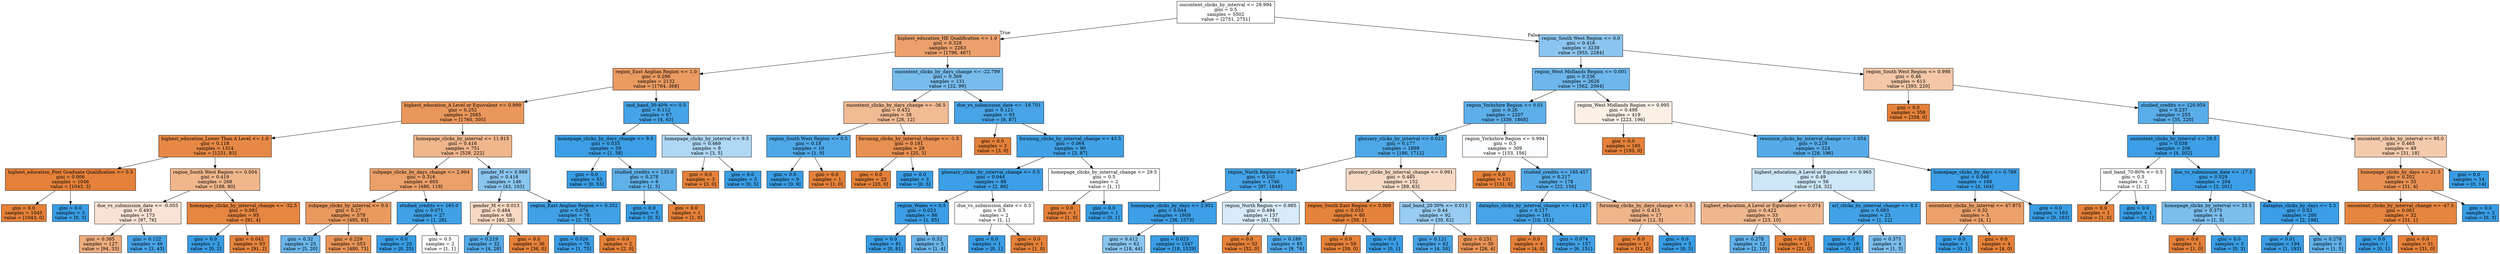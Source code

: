 digraph Tree {
node [shape=box, style="filled", color="black"] ;
0 [label="oucontent_clicks_by_interval <= 28.994\ngini = 0.5\nsamples = 5502\nvalue = [2751, 2751]", fillcolor="#e5813900"] ;
1 [label="highest_education_HE Qualification <= 1.0\ngini = 0.328\nsamples = 2263\nvalue = [1796, 467]", fillcolor="#e58139bd"] ;
0 -> 1 [labeldistance=2.5, labelangle=45, headlabel="True"] ;
2 [label="region_East Anglian Region <= 1.0\ngini = 0.286\nsamples = 2132\nvalue = [1764, 368]", fillcolor="#e58139ca"] ;
1 -> 2 ;
3 [label="highest_education_A Level or Equivalent <= 0.999\ngini = 0.252\nsamples = 2065\nvalue = [1760, 305]", fillcolor="#e58139d3"] ;
2 -> 3 ;
4 [label="highest_education_Lower Than A Level <= 1.0\ngini = 0.118\nsamples = 1314\nvalue = [1231, 83]", fillcolor="#e58139ee"] ;
3 -> 4 ;
5 [label="highest_education_Post Graduate Qualification <= 0.5\ngini = 0.006\nsamples = 1046\nvalue = [1043, 3]", fillcolor="#e58139fe"] ;
4 -> 5 ;
6 [label="gini = 0.0\nsamples = 1043\nvalue = [1043, 0]", fillcolor="#e58139ff"] ;
5 -> 6 ;
7 [label="gini = 0.0\nsamples = 3\nvalue = [0, 3]", fillcolor="#399de5ff"] ;
5 -> 7 ;
8 [label="region_South West Region <= 0.004\ngini = 0.419\nsamples = 268\nvalue = [188, 80]", fillcolor="#e5813992"] ;
4 -> 8 ;
9 [label="due_vs_submission_date <= -0.055\ngini = 0.493\nsamples = 173\nvalue = [97, 76]", fillcolor="#e5813937"] ;
8 -> 9 ;
10 [label="gini = 0.385\nsamples = 127\nvalue = [94, 33]", fillcolor="#e58139a5"] ;
9 -> 10 ;
11 [label="gini = 0.122\nsamples = 46\nvalue = [3, 43]", fillcolor="#399de5ed"] ;
9 -> 11 ;
12 [label="homepage_clicks_by_interval_change <= -32.5\ngini = 0.081\nsamples = 95\nvalue = [91, 4]", fillcolor="#e58139f4"] ;
8 -> 12 ;
13 [label="gini = 0.0\nsamples = 2\nvalue = [0, 2]", fillcolor="#399de5ff"] ;
12 -> 13 ;
14 [label="gini = 0.042\nsamples = 93\nvalue = [91, 2]", fillcolor="#e58139f9"] ;
12 -> 14 ;
15 [label="homepage_clicks_by_interval <= 11.915\ngini = 0.416\nsamples = 751\nvalue = [529, 222]", fillcolor="#e5813994"] ;
3 -> 15 ;
16 [label="subpage_clicks_by_days_change <= 2.964\ngini = 0.316\nsamples = 605\nvalue = [486, 119]", fillcolor="#e58139c1"] ;
15 -> 16 ;
17 [label="subpage_clicks_by_interval <= 0.0\ngini = 0.27\nsamples = 578\nvalue = [485, 93]", fillcolor="#e58139ce"] ;
16 -> 17 ;
18 [label="gini = 0.32\nsamples = 25\nvalue = [5, 20]", fillcolor="#399de5bf"] ;
17 -> 18 ;
19 [label="gini = 0.229\nsamples = 553\nvalue = [480, 73]", fillcolor="#e58139d8"] ;
17 -> 19 ;
20 [label="studied_credits <= 165.0\ngini = 0.071\nsamples = 27\nvalue = [1, 26]", fillcolor="#399de5f5"] ;
16 -> 20 ;
21 [label="gini = 0.0\nsamples = 25\nvalue = [0, 25]", fillcolor="#399de5ff"] ;
20 -> 21 ;
22 [label="gini = 0.5\nsamples = 2\nvalue = [1, 1]", fillcolor="#e5813900"] ;
20 -> 22 ;
23 [label="gender_M <= 0.988\ngini = 0.416\nsamples = 146\nvalue = [43, 103]", fillcolor="#399de595"] ;
15 -> 23 ;
24 [label="gender_M <= 0.013\ngini = 0.484\nsamples = 68\nvalue = [40, 28]", fillcolor="#e581394d"] ;
23 -> 24 ;
25 [label="gini = 0.219\nsamples = 32\nvalue = [4, 28]", fillcolor="#399de5db"] ;
24 -> 25 ;
26 [label="gini = 0.0\nsamples = 36\nvalue = [36, 0]", fillcolor="#e58139ff"] ;
24 -> 26 ;
27 [label="region_East Anglian Region <= 0.352\ngini = 0.074\nsamples = 78\nvalue = [3, 75]", fillcolor="#399de5f5"] ;
23 -> 27 ;
28 [label="gini = 0.026\nsamples = 76\nvalue = [1, 75]", fillcolor="#399de5fc"] ;
27 -> 28 ;
29 [label="gini = 0.0\nsamples = 2\nvalue = [2, 0]", fillcolor="#e58139ff"] ;
27 -> 29 ;
30 [label="imd_band_30-40% <= 0.5\ngini = 0.112\nsamples = 67\nvalue = [4, 63]", fillcolor="#399de5ef"] ;
2 -> 30 ;
31 [label="homepage_clicks_by_days_change <= 9.5\ngini = 0.033\nsamples = 59\nvalue = [1, 58]", fillcolor="#399de5fb"] ;
30 -> 31 ;
32 [label="gini = 0.0\nsamples = 53\nvalue = [0, 53]", fillcolor="#399de5ff"] ;
31 -> 32 ;
33 [label="studied_credits <= 135.0\ngini = 0.278\nsamples = 6\nvalue = [1, 5]", fillcolor="#399de5cc"] ;
31 -> 33 ;
34 [label="gini = 0.0\nsamples = 5\nvalue = [0, 5]", fillcolor="#399de5ff"] ;
33 -> 34 ;
35 [label="gini = 0.0\nsamples = 1\nvalue = [1, 0]", fillcolor="#e58139ff"] ;
33 -> 35 ;
36 [label="homepage_clicks_by_interval <= 9.5\ngini = 0.469\nsamples = 8\nvalue = [3, 5]", fillcolor="#399de566"] ;
30 -> 36 ;
37 [label="gini = 0.0\nsamples = 3\nvalue = [3, 0]", fillcolor="#e58139ff"] ;
36 -> 37 ;
38 [label="gini = 0.0\nsamples = 5\nvalue = [0, 5]", fillcolor="#399de5ff"] ;
36 -> 38 ;
39 [label="oucontent_clicks_by_days_change <= -22.799\ngini = 0.369\nsamples = 131\nvalue = [32, 99]", fillcolor="#399de5ad"] ;
1 -> 39 ;
40 [label="oucontent_clicks_by_days_change <= -36.5\ngini = 0.432\nsamples = 38\nvalue = [26, 12]", fillcolor="#e5813989"] ;
39 -> 40 ;
41 [label="region_South West Region <= 0.5\ngini = 0.18\nsamples = 10\nvalue = [1, 9]", fillcolor="#399de5e3"] ;
40 -> 41 ;
42 [label="gini = 0.0\nsamples = 9\nvalue = [0, 9]", fillcolor="#399de5ff"] ;
41 -> 42 ;
43 [label="gini = 0.0\nsamples = 1\nvalue = [1, 0]", fillcolor="#e58139ff"] ;
41 -> 43 ;
44 [label="forumng_clicks_by_interval_change <= -1.5\ngini = 0.191\nsamples = 28\nvalue = [25, 3]", fillcolor="#e58139e0"] ;
40 -> 44 ;
45 [label="gini = 0.0\nsamples = 25\nvalue = [25, 0]", fillcolor="#e58139ff"] ;
44 -> 45 ;
46 [label="gini = 0.0\nsamples = 3\nvalue = [0, 3]", fillcolor="#399de5ff"] ;
44 -> 46 ;
47 [label="due_vs_submission_date <= -18.701\ngini = 0.121\nsamples = 93\nvalue = [6, 87]", fillcolor="#399de5ed"] ;
39 -> 47 ;
48 [label="gini = 0.0\nsamples = 3\nvalue = [3, 0]", fillcolor="#e58139ff"] ;
47 -> 48 ;
49 [label="forumng_clicks_by_interval_change <= 43.5\ngini = 0.064\nsamples = 90\nvalue = [3, 87]", fillcolor="#399de5f6"] ;
47 -> 49 ;
50 [label="glossary_clicks_by_interval_change <= 0.5\ngini = 0.044\nsamples = 88\nvalue = [2, 86]", fillcolor="#399de5f9"] ;
49 -> 50 ;
51 [label="region_Wales <= 0.5\ngini = 0.023\nsamples = 86\nvalue = [1, 85]", fillcolor="#399de5fc"] ;
50 -> 51 ;
52 [label="gini = 0.0\nsamples = 81\nvalue = [0, 81]", fillcolor="#399de5ff"] ;
51 -> 52 ;
53 [label="gini = 0.32\nsamples = 5\nvalue = [1, 4]", fillcolor="#399de5bf"] ;
51 -> 53 ;
54 [label="due_vs_submission_date <= 0.5\ngini = 0.5\nsamples = 2\nvalue = [1, 1]", fillcolor="#e5813900"] ;
50 -> 54 ;
55 [label="gini = 0.0\nsamples = 1\nvalue = [0, 1]", fillcolor="#399de5ff"] ;
54 -> 55 ;
56 [label="gini = 0.0\nsamples = 1\nvalue = [1, 0]", fillcolor="#e58139ff"] ;
54 -> 56 ;
57 [label="homepage_clicks_by_interval_change <= 29.5\ngini = 0.5\nsamples = 2\nvalue = [1, 1]", fillcolor="#e5813900"] ;
49 -> 57 ;
58 [label="gini = 0.0\nsamples = 1\nvalue = [1, 0]", fillcolor="#e58139ff"] ;
57 -> 58 ;
59 [label="gini = 0.0\nsamples = 1\nvalue = [0, 1]", fillcolor="#399de5ff"] ;
57 -> 59 ;
60 [label="region_South West Region <= 0.0\ngini = 0.416\nsamples = 3239\nvalue = [955, 2284]", fillcolor="#399de594"] ;
0 -> 60 [labeldistance=2.5, labelangle=-45, headlabel="False"] ;
61 [label="region_West Midlands Region <= 0.001\ngini = 0.336\nsamples = 2626\nvalue = [562, 2064]", fillcolor="#399de5ba"] ;
60 -> 61 ;
62 [label="region_Yorkshire Region <= 0.01\ngini = 0.26\nsamples = 2207\nvalue = [339, 1868]", fillcolor="#399de5d1"] ;
61 -> 62 ;
63 [label="glossary_clicks_by_interval <= 0.023\ngini = 0.177\nsamples = 1898\nvalue = [186, 1712]", fillcolor="#399de5e3"] ;
62 -> 63 ;
64 [label="region_North Region <= 0.0\ngini = 0.105\nsamples = 1746\nvalue = [97, 1649]", fillcolor="#399de5f0"] ;
63 -> 64 ;
65 [label="homepage_clicks_by_days <= 2.951\ngini = 0.044\nsamples = 1609\nvalue = [36, 1573]", fillcolor="#399de5f9"] ;
64 -> 65 ;
66 [label="gini = 0.412\nsamples = 62\nvalue = [18, 44]", fillcolor="#399de597"] ;
65 -> 66 ;
67 [label="gini = 0.023\nsamples = 1547\nvalue = [18, 1529]", fillcolor="#399de5fc"] ;
65 -> 67 ;
68 [label="region_North Region <= 0.985\ngini = 0.494\nsamples = 137\nvalue = [61, 76]", fillcolor="#399de532"] ;
64 -> 68 ;
69 [label="gini = 0.0\nsamples = 52\nvalue = [52, 0]", fillcolor="#e58139ff"] ;
68 -> 69 ;
70 [label="gini = 0.189\nsamples = 85\nvalue = [9, 76]", fillcolor="#399de5e1"] ;
68 -> 70 ;
71 [label="glossary_clicks_by_interval_change <= 0.991\ngini = 0.485\nsamples = 152\nvalue = [89, 63]", fillcolor="#e581394a"] ;
63 -> 71 ;
72 [label="region_South East Region <= 0.909\ngini = 0.033\nsamples = 60\nvalue = [59, 1]", fillcolor="#e58139fb"] ;
71 -> 72 ;
73 [label="gini = 0.0\nsamples = 59\nvalue = [59, 0]", fillcolor="#e58139ff"] ;
72 -> 73 ;
74 [label="gini = 0.0\nsamples = 1\nvalue = [0, 1]", fillcolor="#399de5ff"] ;
72 -> 74 ;
75 [label="imd_band_20-30% <= 0.013\ngini = 0.44\nsamples = 92\nvalue = [30, 62]", fillcolor="#399de584"] ;
71 -> 75 ;
76 [label="gini = 0.121\nsamples = 62\nvalue = [4, 58]", fillcolor="#399de5ed"] ;
75 -> 76 ;
77 [label="gini = 0.231\nsamples = 30\nvalue = [26, 4]", fillcolor="#e58139d8"] ;
75 -> 77 ;
78 [label="region_Yorkshire Region <= 0.994\ngini = 0.5\nsamples = 309\nvalue = [153, 156]", fillcolor="#399de505"] ;
62 -> 78 ;
79 [label="gini = 0.0\nsamples = 131\nvalue = [131, 0]", fillcolor="#e58139ff"] ;
78 -> 79 ;
80 [label="studied_credits <= 185.457\ngini = 0.217\nsamples = 178\nvalue = [22, 156]", fillcolor="#399de5db"] ;
78 -> 80 ;
81 [label="dataplus_clicks_by_interval_change <= -14.147\ngini = 0.117\nsamples = 161\nvalue = [10, 151]", fillcolor="#399de5ee"] ;
80 -> 81 ;
82 [label="gini = 0.0\nsamples = 4\nvalue = [4, 0]", fillcolor="#e58139ff"] ;
81 -> 82 ;
83 [label="gini = 0.074\nsamples = 157\nvalue = [6, 151]", fillcolor="#399de5f5"] ;
81 -> 83 ;
84 [label="forumng_clicks_by_days_change <= -3.5\ngini = 0.415\nsamples = 17\nvalue = [12, 5]", fillcolor="#e5813995"] ;
80 -> 84 ;
85 [label="gini = 0.0\nsamples = 12\nvalue = [12, 0]", fillcolor="#e58139ff"] ;
84 -> 85 ;
86 [label="gini = 0.0\nsamples = 5\nvalue = [0, 5]", fillcolor="#399de5ff"] ;
84 -> 86 ;
87 [label="region_West Midlands Region <= 0.995\ngini = 0.498\nsamples = 419\nvalue = [223, 196]", fillcolor="#e581391f"] ;
61 -> 87 ;
88 [label="gini = 0.0\nsamples = 195\nvalue = [195, 0]", fillcolor="#e58139ff"] ;
87 -> 88 ;
89 [label="resource_clicks_by_interval_change <= -1.054\ngini = 0.219\nsamples = 224\nvalue = [28, 196]", fillcolor="#399de5db"] ;
87 -> 89 ;
90 [label="highest_education_A Level or Equivalent <= 0.965\ngini = 0.49\nsamples = 56\nvalue = [24, 32]", fillcolor="#399de540"] ;
89 -> 90 ;
91 [label="highest_education_A Level or Equivalent <= 0.074\ngini = 0.422\nsamples = 33\nvalue = [23, 10]", fillcolor="#e5813990"] ;
90 -> 91 ;
92 [label="gini = 0.278\nsamples = 12\nvalue = [2, 10]", fillcolor="#399de5cc"] ;
91 -> 92 ;
93 [label="gini = 0.0\nsamples = 21\nvalue = [21, 0]", fillcolor="#e58139ff"] ;
91 -> 93 ;
94 [label="url_clicks_by_interval_change <= 8.5\ngini = 0.083\nsamples = 23\nvalue = [1, 22]", fillcolor="#399de5f3"] ;
90 -> 94 ;
95 [label="gini = 0.0\nsamples = 19\nvalue = [0, 19]", fillcolor="#399de5ff"] ;
94 -> 95 ;
96 [label="gini = 0.375\nsamples = 4\nvalue = [1, 3]", fillcolor="#399de5aa"] ;
94 -> 96 ;
97 [label="homepage_clicks_by_days <= 0.789\ngini = 0.046\nsamples = 168\nvalue = [4, 164]", fillcolor="#399de5f9"] ;
89 -> 97 ;
98 [label="oucontent_clicks_by_interval <= 47.875\ngini = 0.32\nsamples = 5\nvalue = [4, 1]", fillcolor="#e58139bf"] ;
97 -> 98 ;
99 [label="gini = 0.0\nsamples = 1\nvalue = [0, 1]", fillcolor="#399de5ff"] ;
98 -> 99 ;
100 [label="gini = 0.0\nsamples = 4\nvalue = [4, 0]", fillcolor="#e58139ff"] ;
98 -> 100 ;
101 [label="gini = 0.0\nsamples = 163\nvalue = [0, 163]", fillcolor="#399de5ff"] ;
97 -> 101 ;
102 [label="region_South West Region <= 0.998\ngini = 0.46\nsamples = 613\nvalue = [393, 220]", fillcolor="#e5813970"] ;
60 -> 102 ;
103 [label="gini = 0.0\nsamples = 358\nvalue = [358, 0]", fillcolor="#e58139ff"] ;
102 -> 103 ;
104 [label="studied_credits <= 120.954\ngini = 0.237\nsamples = 255\nvalue = [35, 220]", fillcolor="#399de5d6"] ;
102 -> 104 ;
105 [label="oucontent_clicks_by_interval <= 29.5\ngini = 0.038\nsamples = 206\nvalue = [4, 202]", fillcolor="#399de5fa"] ;
104 -> 105 ;
106 [label="imd_band_70-80% <= 0.5\ngini = 0.5\nsamples = 2\nvalue = [1, 1]", fillcolor="#e5813900"] ;
105 -> 106 ;
107 [label="gini = 0.0\nsamples = 1\nvalue = [1, 0]", fillcolor="#e58139ff"] ;
106 -> 107 ;
108 [label="gini = 0.0\nsamples = 1\nvalue = [0, 1]", fillcolor="#399de5ff"] ;
106 -> 108 ;
109 [label="due_vs_submission_date <= -17.5\ngini = 0.029\nsamples = 204\nvalue = [3, 201]", fillcolor="#399de5fb"] ;
105 -> 109 ;
110 [label="homepage_clicks_by_interval <= 35.5\ngini = 0.375\nsamples = 4\nvalue = [1, 3]", fillcolor="#399de5aa"] ;
109 -> 110 ;
111 [label="gini = 0.0\nsamples = 1\nvalue = [1, 0]", fillcolor="#e58139ff"] ;
110 -> 111 ;
112 [label="gini = 0.0\nsamples = 3\nvalue = [0, 3]", fillcolor="#399de5ff"] ;
110 -> 112 ;
113 [label="dataplus_clicks_by_days <= 5.5\ngini = 0.02\nsamples = 200\nvalue = [2, 198]", fillcolor="#399de5fc"] ;
109 -> 113 ;
114 [label="gini = 0.01\nsamples = 194\nvalue = [1, 193]", fillcolor="#399de5fe"] ;
113 -> 114 ;
115 [label="gini = 0.278\nsamples = 6\nvalue = [1, 5]", fillcolor="#399de5cc"] ;
113 -> 115 ;
116 [label="oucontent_clicks_by_interval <= 95.0\ngini = 0.465\nsamples = 49\nvalue = [31, 18]", fillcolor="#e581396b"] ;
104 -> 116 ;
117 [label="homepage_clicks_by_days <= 21.5\ngini = 0.202\nsamples = 35\nvalue = [31, 4]", fillcolor="#e58139de"] ;
116 -> 117 ;
118 [label="oucontent_clicks_by_interval_change <= -47.5\ngini = 0.061\nsamples = 32\nvalue = [31, 1]", fillcolor="#e58139f7"] ;
117 -> 118 ;
119 [label="gini = 0.0\nsamples = 1\nvalue = [0, 1]", fillcolor="#399de5ff"] ;
118 -> 119 ;
120 [label="gini = 0.0\nsamples = 31\nvalue = [31, 0]", fillcolor="#e58139ff"] ;
118 -> 120 ;
121 [label="gini = 0.0\nsamples = 3\nvalue = [0, 3]", fillcolor="#399de5ff"] ;
117 -> 121 ;
122 [label="gini = 0.0\nsamples = 14\nvalue = [0, 14]", fillcolor="#399de5ff"] ;
116 -> 122 ;
}